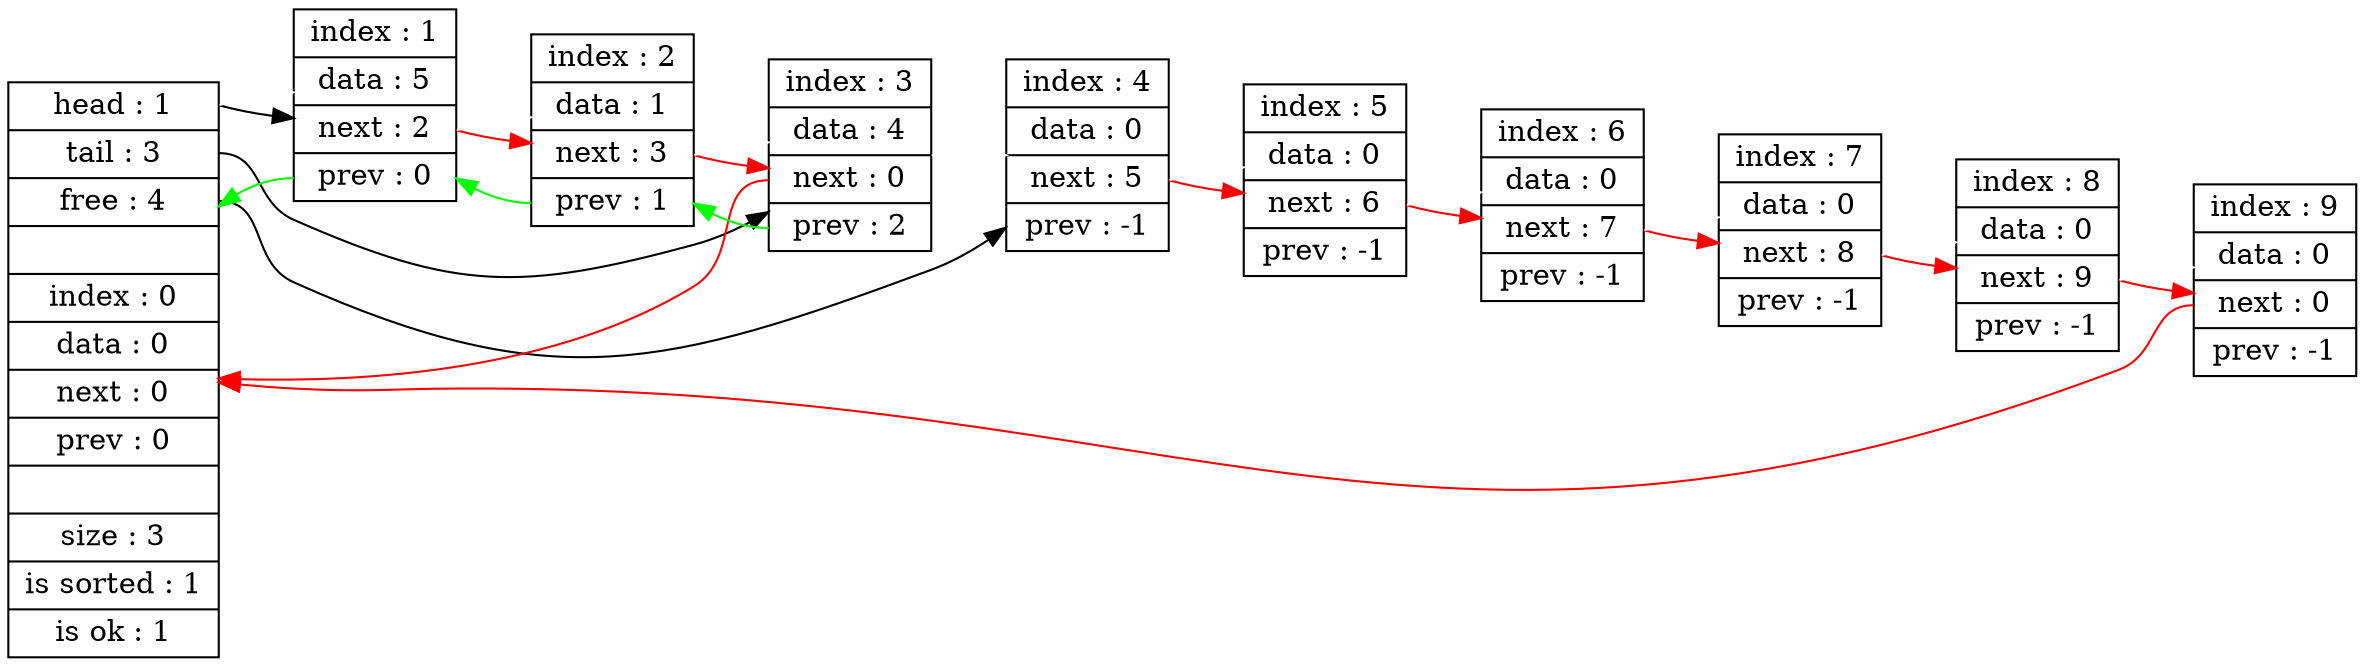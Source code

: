 # This is automatically generated dump of list
digraph D
    {
    rankdir=LR;
    node [shape=record];


    node0:<head> -> node1 [constraint=false];
    node0:<tail> -> node3 [constraint=false];
    node0:<free> -> node4 [constraint=false];
    node0[label = "<head> head : 1 | <tail> tail : 3 | <free> free : 4 | | index : 0 | data : 0 | next : 0 | prev : 0 | | size : 3 | is sorted : 1 | is ok : 1"];

    node1[shape=record label = "<i> index : 1 | <d> data : 5 | <n> next : 2 | <p> prev : 0"];
    node1:<n> -> node2 [color=red constraint=false];
    node1:<p> -> node0 [color=green constraint=false];

    node2[shape=record label = "<i> index : 2 | <d> data : 1 | <n> next : 3 | <p> prev : 1"];
    node2:<n> -> node3 [color=red constraint=false];
    node2:<p> -> node1 [color=green constraint=false];

    node3[shape=record label = "<i> index : 3 | <d> data : 4 | <n> next : 0 | <p> prev : 2"];
    node3:<n> -> node0 [color=red constraint=false];
    node3:<p> -> node2 [color=green constraint=false];

    node4[shape=record label = "<i> index : 4 | <d> data : 0 | <n> next : 5 | <p> prev : -1"];
    node4:<n> -> node5 [color=red constraint=false];
    node5[shape=record label = "<i> index : 5 | <d> data : 0 | <n> next : 6 | <p> prev : -1"];
    node5:<n> -> node6 [color=red constraint=false];
    node6[shape=record label = "<i> index : 6 | <d> data : 0 | <n> next : 7 | <p> prev : -1"];
    node6:<n> -> node7 [color=red constraint=false];
    node7[shape=record label = "<i> index : 7 | <d> data : 0 | <n> next : 8 | <p> prev : -1"];
    node7:<n> -> node8 [color=red constraint=false];
    node8[shape=record label = "<i> index : 8 | <d> data : 0 | <n> next : 9 | <p> prev : -1"];
    node8:<n> -> node9 [color=red constraint=false];
    node9[shape=record label = "<i> index : 9 | <d> data : 0 | <n> next : 0 | <p> prev : -1"];
    node9:<n> -> node0 [color=red constraint=false];
        {
        edge[color=white]
        node0 -> node1
        node1 -> node2
        node2 -> node3
        node3 -> node4
        node4 -> node5
        node5 -> node6
        node6 -> node7
        node7 -> node8
        node8 -> node9
        }

    }
